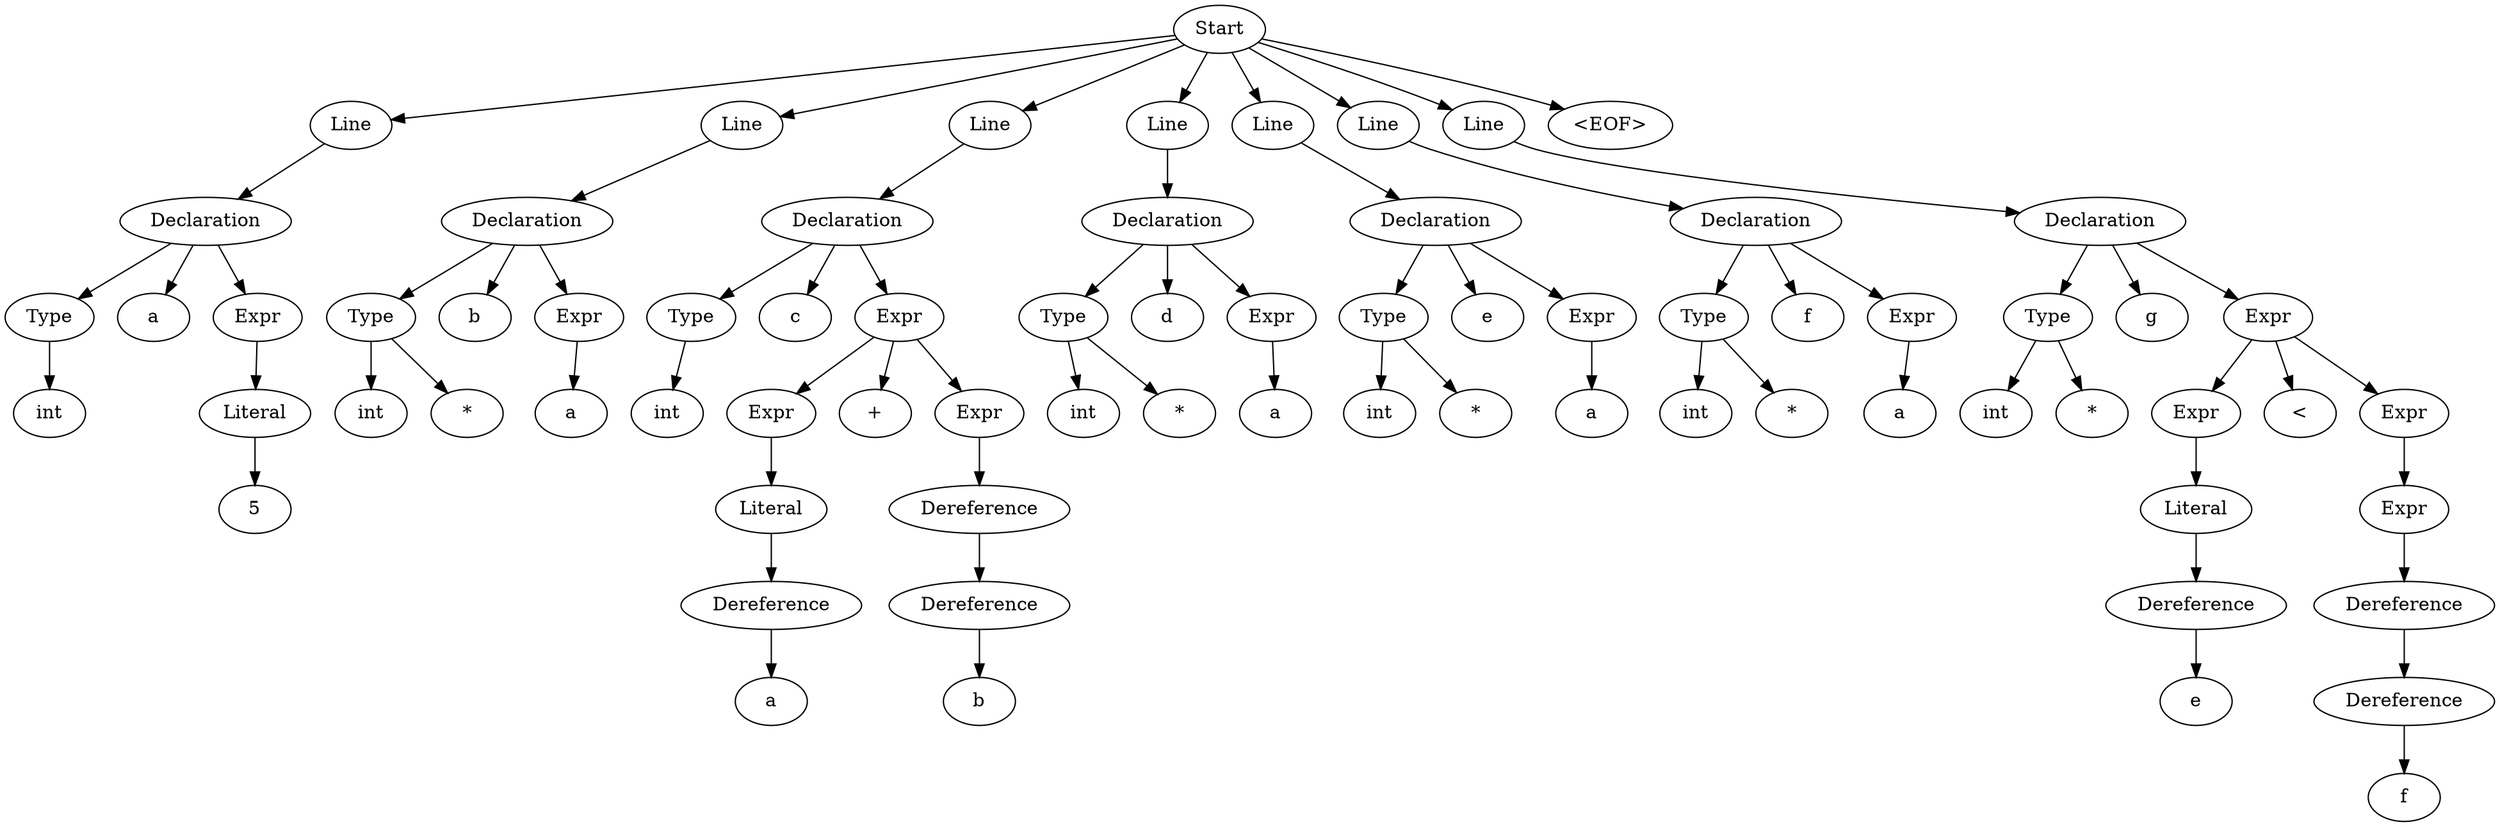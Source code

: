 digraph AST {
  "139974160011120" [label="Start"];
  "139974160011120" -> "139974160010976";
  "139974160011120" -> "139974160008048";
  "139974160011120" -> "139974160012656";
  "139974160011120" -> "139974160013424";
  "139974160011120" -> "139974160015104";
  "139974160011120" -> "139974160016064";
  "139974160011120" -> "139974160016976";
  "139974160011120" -> "139974160017888";
  "139974160010976" [label="Line"];
  "139974160010976" -> "139974160009632";
  "139974160009632" [label="Declaration"];
  "139974160009632" -> "139974160011312";
  "139974160009632" -> "139974160011600";
  "139974160009632" -> "139974160011984";
  "139974160011312" [label="Type"];
  "139974160011312" -> "139974160011552";
  "139974160011552" [label="int"];
  "139974160011600" [label="a"];
  "139974160011984" [label="Expr"];
  "139974160011984" -> "139974160012848";
  "139974160012848" [label="Literal"];
  "139974160012848" -> "139974160012704";
  "139974160012704" [label="5"];
  "139974160008048" [label="Line"];
  "139974160008048" -> "139974160012800";
  "139974160012800" [label="Declaration"];
  "139974160012800" -> "139974160012560";
  "139974160012800" -> "139974160012224";
  "139974160012800" -> "139974160011072";
  "139974160012560" [label="Type"];
  "139974160012560" -> "139974160012416";
  "139974160012560" -> "139974160012080";
  "139974160012416" [label="int"];
  "139974160012080" [label="*"];
  "139974160012224" [label="b"];
  "139974160011072" [label="Expr"];
  "139974160011072" -> "139974160013376";
  "139974160013376" [label="a"];
  "139974160012656" [label="Line"];
  "139974160012656" -> "139974160013280";
  "139974160013280" [label="Declaration"];
  "139974160013280" -> "139974160013568";
  "139974160013280" -> "139974160014288";
  "139974160013280" -> "139974160014528";
  "139974160013568" [label="Type"];
  "139974160013568" -> "139974160014240";
  "139974160014240" [label="int"];
  "139974160014288" [label="c"];
  "139974160014528" [label="Expr"];
  "139974160014528" -> "139974160014624";
  "139974160014528" -> "139974160014816";
  "139974160014528" -> "139974160014960";
  "139974160014624" [label="Expr"];
  "139974160014624" -> "139974160014768";
  "139974160014768" [label="Literal"];
  "139974160014768" -> "139974160014480";
  "139974160014480" [label="Dereference"];
  "139974160014480" -> "139974160014912";
  "139974160014912" [label="a"];
  "139974160014816" [label="+"];
  "139974160014960" [label="Expr"];
  "139974160014960" -> "139974160015776";
  "139974160015776" [label="Dereference"];
  "139974160015776" -> "139974160019616";
  "139974160019616" [label="Dereference"];
  "139974160019616" -> "139974160015152";
  "139974160015152" [label="b"];
  "139974160013424" [label="Line"];
  "139974160013424" -> "139974160014672";
  "139974160014672" [label="Declaration"];
  "139974160014672" -> "139974160015248";
  "139974160014672" -> "139974160015440";
  "139974160014672" -> "139974160015824";
  "139974160015248" [label="Type"];
  "139974160015248" -> "139974160015392";
  "139974160015248" -> "139974160015488";
  "139974160015392" [label="int"];
  "139974160015488" [label="*"];
  "139974160015440" [label="d"];
  "139974160015824" [label="Expr"];
  "139974160015824" -> "139974160016016";
  "139974160016016" [label="a"];
  "139974160015104" [label="Line"];
  "139974160015104" -> "139974160015968";
  "139974160015968" [label="Declaration"];
  "139974160015968" -> "139974160016160";
  "139974160015968" -> "139974160016352";
  "139974160015968" -> "139974160016736";
  "139974160016160" [label="Type"];
  "139974160016160" -> "139974160016304";
  "139974160016160" -> "139974160016400";
  "139974160016304" [label="int"];
  "139974160016400" [label="*"];
  "139974160016352" [label="e"];
  "139974160016736" [label="Expr"];
  "139974160016736" -> "139974160016928";
  "139974160016928" [label="a"];
  "139974160016064" [label="Line"];
  "139974160016064" -> "139974160016880";
  "139974160016880" [label="Declaration"];
  "139974160016880" -> "139974160017072";
  "139974160016880" -> "139974160017264";
  "139974160016880" -> "139974160017648";
  "139974160017072" [label="Type"];
  "139974160017072" -> "139974160017216";
  "139974160017072" -> "139974160017312";
  "139974160017216" [label="int"];
  "139974160017312" [label="*"];
  "139974160017264" [label="f"];
  "139974160017648" [label="Expr"];
  "139974160017648" -> "139974160017840";
  "139974160017840" [label="a"];
  "139974160016976" [label="Line"];
  "139974160016976" -> "139974160017792";
  "139974160017792" [label="Declaration"];
  "139974160017792" -> "139974160017984";
  "139974160017792" -> "139974160018176";
  "139974160017792" -> "139974160018560";
  "139974160017984" [label="Type"];
  "139974160017984" -> "139974160018128";
  "139974160017984" -> "139974160018224";
  "139974160018128" [label="int"];
  "139974160018224" [label="*"];
  "139974160018176" [label="g"];
  "139974160018560" [label="Expr"];
  "139974160018560" -> "139974160018656";
  "139974160018560" -> "139974160018848";
  "139974160018560" -> "139974160018992";
  "139974160018656" [label="Expr"];
  "139974160018656" -> "139974160018800";
  "139974160018800" [label="Literal"];
  "139974160018800" -> "139974160015920";
  "139974160015920" [label="Dereference"];
  "139974160015920" -> "139974160018944";
  "139974160018944" [label="e"];
  "139974160018848" [label="<"];
  "139974160018992" [label="Expr"];
  "139974160018992" -> "139974160019088";
  "139974160019088" [label="Expr"];
  "139974160019088" -> "139974160015056";
  "139974160015056" [label="Dereference"];
  "139974160015056" -> "139974160019760";
  "139974160019760" [label="Dereference"];
  "139974160019760" -> "139974160019328";
  "139974160019328" [label="f"];
  "139974160017888" [label="<EOF>"];
}
